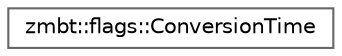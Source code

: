 digraph "Graphical Class Hierarchy"
{
 // LATEX_PDF_SIZE
  bgcolor="transparent";
  edge [fontname=Helvetica,fontsize=10,labelfontname=Helvetica,labelfontsize=10];
  node [fontname=Helvetica,fontsize=10,shape=box,height=0.2,width=0.4];
  rankdir="LR";
  Node0 [id="Node000000",label="zmbt::flags::ConversionTime",height=0.2,width=0.4,color="grey40", fillcolor="white", style="filled",URL="$classzmbt_1_1flags_1_1ConversionTime.html",tooltip=" "];
}
